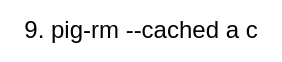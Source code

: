 <mxfile>
    <diagram id="kCV-fq_ampv-M1hydwW8" name="Page-1">
        <mxGraphModel dx="949" dy="835" grid="1" gridSize="10" guides="1" tooltips="1" connect="1" arrows="1" fold="1" page="1" pageScale="1" pageWidth="827" pageHeight="1169" math="0" shadow="0">
            <root>
                <mxCell id="0"/>
                <mxCell id="1" parent="0"/>
                <mxCell id="2" value="9. pig-rm --cached a c" style="text;html=1;align=center;verticalAlign=middle;resizable=0;points=[];autosize=1;strokeColor=none;fillColor=none;" vertex="1" parent="1">
                    <mxGeometry x="300" y="35" width="140" height="30" as="geometry"/>
                </mxCell>
            </root>
        </mxGraphModel>
    </diagram>
</mxfile>
